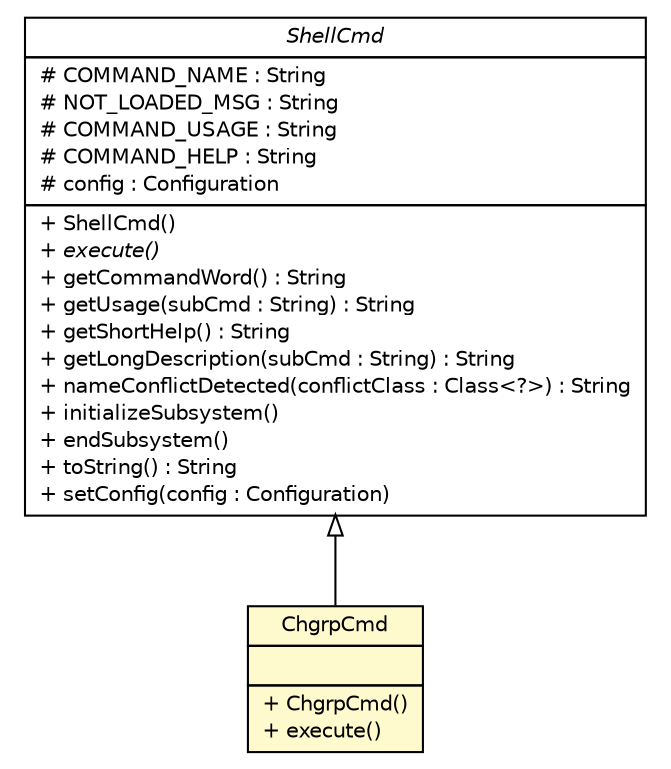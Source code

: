 #!/usr/local/bin/dot
#
# Class diagram 
# Generated by UMLGraph version R5_6 (http://www.umlgraph.org/)
#

digraph G {
	edge [fontname="Helvetica",fontsize=10,labelfontname="Helvetica",labelfontsize=10];
	node [fontname="Helvetica",fontsize=10,shape=plaintext];
	nodesep=0.25;
	ranksep=0.5;
	// sorcer.tools.shell.ShellCmd
	c83197 [label=<<table title="sorcer.tools.shell.ShellCmd" border="0" cellborder="1" cellspacing="0" cellpadding="2" port="p" href="../ShellCmd.html">
		<tr><td><table border="0" cellspacing="0" cellpadding="1">
<tr><td align="center" balign="center"><font face="Helvetica-Oblique"> ShellCmd </font></td></tr>
		</table></td></tr>
		<tr><td><table border="0" cellspacing="0" cellpadding="1">
<tr><td align="left" balign="left"> # COMMAND_NAME : String </td></tr>
<tr><td align="left" balign="left"> # NOT_LOADED_MSG : String </td></tr>
<tr><td align="left" balign="left"> # COMMAND_USAGE : String </td></tr>
<tr><td align="left" balign="left"> # COMMAND_HELP : String </td></tr>
<tr><td align="left" balign="left"> # config : Configuration </td></tr>
		</table></td></tr>
		<tr><td><table border="0" cellspacing="0" cellpadding="1">
<tr><td align="left" balign="left"> + ShellCmd() </td></tr>
<tr><td align="left" balign="left"><font face="Helvetica-Oblique" point-size="10.0"> + execute() </font></td></tr>
<tr><td align="left" balign="left"> + getCommandWord() : String </td></tr>
<tr><td align="left" balign="left"> + getUsage(subCmd : String) : String </td></tr>
<tr><td align="left" balign="left"> + getShortHelp() : String </td></tr>
<tr><td align="left" balign="left"> + getLongDescription(subCmd : String) : String </td></tr>
<tr><td align="left" balign="left"> + nameConflictDetected(conflictClass : Class&lt;?&gt;) : String </td></tr>
<tr><td align="left" balign="left"> + initializeSubsystem() </td></tr>
<tr><td align="left" balign="left"> + endSubsystem() </td></tr>
<tr><td align="left" balign="left"> + toString() : String </td></tr>
<tr><td align="left" balign="left"> + setConfig(config : Configuration) </td></tr>
		</table></td></tr>
		</table>>, URL="../ShellCmd.html", fontname="Helvetica", fontcolor="black", fontsize=10.0];
	// sorcer.tools.shell.cmds.ChgrpCmd
	c83348 [label=<<table title="sorcer.tools.shell.cmds.ChgrpCmd" border="0" cellborder="1" cellspacing="0" cellpadding="2" port="p" bgcolor="lemonChiffon" href="./ChgrpCmd.html">
		<tr><td><table border="0" cellspacing="0" cellpadding="1">
<tr><td align="center" balign="center"> ChgrpCmd </td></tr>
		</table></td></tr>
		<tr><td><table border="0" cellspacing="0" cellpadding="1">
<tr><td align="left" balign="left">  </td></tr>
		</table></td></tr>
		<tr><td><table border="0" cellspacing="0" cellpadding="1">
<tr><td align="left" balign="left"> + ChgrpCmd() </td></tr>
<tr><td align="left" balign="left"> + execute() </td></tr>
		</table></td></tr>
		</table>>, URL="./ChgrpCmd.html", fontname="Helvetica", fontcolor="black", fontsize=10.0];
	//sorcer.tools.shell.cmds.ChgrpCmd extends sorcer.tools.shell.ShellCmd
	c83197:p -> c83348:p [dir=back,arrowtail=empty];
}

